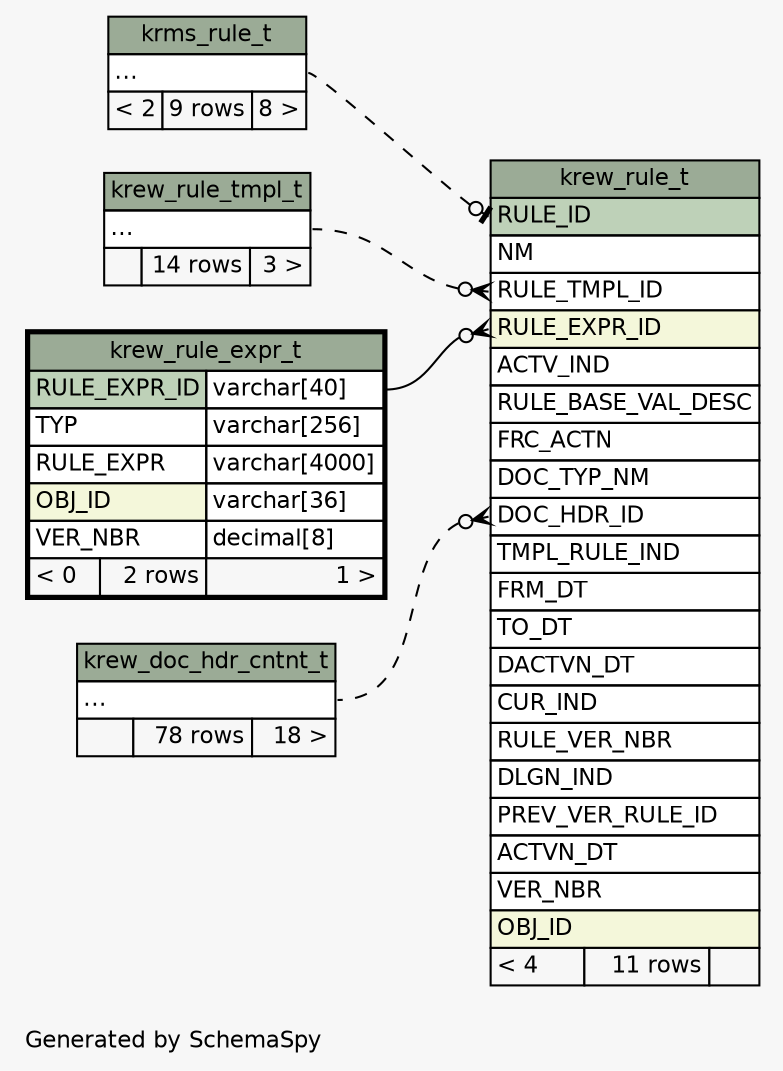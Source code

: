 // dot 2.28.0 on Mac OS X 10.7.2
// SchemaSpy rev 590
digraph "impliedTwoDegreesRelationshipsDiagram" {
  graph [
    rankdir="RL"
    bgcolor="#f7f7f7"
    label="\nGenerated by SchemaSpy"
    labeljust="l"
    nodesep="0.18"
    ranksep="0.46"
    fontname="Helvetica"
    fontsize="11"
  ];
  node [
    fontname="Helvetica"
    fontsize="11"
    shape="plaintext"
  ];
  edge [
    arrowsize="0.8"
  ];
  "krew_rule_t":"DOC_HDR_ID":w -> "krew_doc_hdr_cntnt_t":"elipses":e [arrowhead=none dir=back arrowtail=crowodot style=dashed];
  "krew_rule_t":"RULE_EXPR_ID":w -> "krew_rule_expr_t":"RULE_EXPR_ID.type":e [arrowhead=none dir=back arrowtail=crowodot];
  "krew_rule_t":"RULE_ID":w -> "krms_rule_t":"elipses":e [arrowhead=none dir=back arrowtail=teeodot style=dashed];
  "krew_rule_t":"RULE_TMPL_ID":w -> "krew_rule_tmpl_t":"elipses":e [arrowhead=none dir=back arrowtail=crowodot style=dashed];
  "krew_doc_hdr_cntnt_t" [
    label=<
    <TABLE BORDER="0" CELLBORDER="1" CELLSPACING="0" BGCOLOR="#ffffff">
      <TR><TD COLSPAN="3" BGCOLOR="#9bab96" ALIGN="CENTER">krew_doc_hdr_cntnt_t</TD></TR>
      <TR><TD PORT="elipses" COLSPAN="3" ALIGN="LEFT">...</TD></TR>
      <TR><TD ALIGN="LEFT" BGCOLOR="#f7f7f7">  </TD><TD ALIGN="RIGHT" BGCOLOR="#f7f7f7">78 rows</TD><TD ALIGN="RIGHT" BGCOLOR="#f7f7f7">18 &gt;</TD></TR>
    </TABLE>>
    URL="krew_doc_hdr_cntnt_t.html"
    tooltip="krew_doc_hdr_cntnt_t"
  ];
  "krew_rule_expr_t" [
    label=<
    <TABLE BORDER="2" CELLBORDER="1" CELLSPACING="0" BGCOLOR="#ffffff">
      <TR><TD COLSPAN="3" BGCOLOR="#9bab96" ALIGN="CENTER">krew_rule_expr_t</TD></TR>
      <TR><TD PORT="RULE_EXPR_ID" COLSPAN="2" BGCOLOR="#bed1b8" ALIGN="LEFT">RULE_EXPR_ID</TD><TD PORT="RULE_EXPR_ID.type" ALIGN="LEFT">varchar[40]</TD></TR>
      <TR><TD PORT="TYP" COLSPAN="2" ALIGN="LEFT">TYP</TD><TD PORT="TYP.type" ALIGN="LEFT">varchar[256]</TD></TR>
      <TR><TD PORT="RULE_EXPR" COLSPAN="2" ALIGN="LEFT">RULE_EXPR</TD><TD PORT="RULE_EXPR.type" ALIGN="LEFT">varchar[4000]</TD></TR>
      <TR><TD PORT="OBJ_ID" COLSPAN="2" BGCOLOR="#f4f7da" ALIGN="LEFT">OBJ_ID</TD><TD PORT="OBJ_ID.type" ALIGN="LEFT">varchar[36]</TD></TR>
      <TR><TD PORT="VER_NBR" COLSPAN="2" ALIGN="LEFT">VER_NBR</TD><TD PORT="VER_NBR.type" ALIGN="LEFT">decimal[8]</TD></TR>
      <TR><TD ALIGN="LEFT" BGCOLOR="#f7f7f7">&lt; 0</TD><TD ALIGN="RIGHT" BGCOLOR="#f7f7f7">2 rows</TD><TD ALIGN="RIGHT" BGCOLOR="#f7f7f7">1 &gt;</TD></TR>
    </TABLE>>
    URL="krew_rule_expr_t.html"
    tooltip="krew_rule_expr_t"
  ];
  "krew_rule_t" [
    label=<
    <TABLE BORDER="0" CELLBORDER="1" CELLSPACING="0" BGCOLOR="#ffffff">
      <TR><TD COLSPAN="3" BGCOLOR="#9bab96" ALIGN="CENTER">krew_rule_t</TD></TR>
      <TR><TD PORT="RULE_ID" COLSPAN="3" BGCOLOR="#bed1b8" ALIGN="LEFT">RULE_ID</TD></TR>
      <TR><TD PORT="NM" COLSPAN="3" ALIGN="LEFT">NM</TD></TR>
      <TR><TD PORT="RULE_TMPL_ID" COLSPAN="3" ALIGN="LEFT">RULE_TMPL_ID</TD></TR>
      <TR><TD PORT="RULE_EXPR_ID" COLSPAN="3" BGCOLOR="#f4f7da" ALIGN="LEFT">RULE_EXPR_ID</TD></TR>
      <TR><TD PORT="ACTV_IND" COLSPAN="3" ALIGN="LEFT">ACTV_IND</TD></TR>
      <TR><TD PORT="RULE_BASE_VAL_DESC" COLSPAN="3" ALIGN="LEFT">RULE_BASE_VAL_DESC</TD></TR>
      <TR><TD PORT="FRC_ACTN" COLSPAN="3" ALIGN="LEFT">FRC_ACTN</TD></TR>
      <TR><TD PORT="DOC_TYP_NM" COLSPAN="3" ALIGN="LEFT">DOC_TYP_NM</TD></TR>
      <TR><TD PORT="DOC_HDR_ID" COLSPAN="3" ALIGN="LEFT">DOC_HDR_ID</TD></TR>
      <TR><TD PORT="TMPL_RULE_IND" COLSPAN="3" ALIGN="LEFT">TMPL_RULE_IND</TD></TR>
      <TR><TD PORT="FRM_DT" COLSPAN="3" ALIGN="LEFT">FRM_DT</TD></TR>
      <TR><TD PORT="TO_DT" COLSPAN="3" ALIGN="LEFT">TO_DT</TD></TR>
      <TR><TD PORT="DACTVN_DT" COLSPAN="3" ALIGN="LEFT">DACTVN_DT</TD></TR>
      <TR><TD PORT="CUR_IND" COLSPAN="3" ALIGN="LEFT">CUR_IND</TD></TR>
      <TR><TD PORT="RULE_VER_NBR" COLSPAN="3" ALIGN="LEFT">RULE_VER_NBR</TD></TR>
      <TR><TD PORT="DLGN_IND" COLSPAN="3" ALIGN="LEFT">DLGN_IND</TD></TR>
      <TR><TD PORT="PREV_VER_RULE_ID" COLSPAN="3" ALIGN="LEFT">PREV_VER_RULE_ID</TD></TR>
      <TR><TD PORT="ACTVN_DT" COLSPAN="3" ALIGN="LEFT">ACTVN_DT</TD></TR>
      <TR><TD PORT="VER_NBR" COLSPAN="3" ALIGN="LEFT">VER_NBR</TD></TR>
      <TR><TD PORT="OBJ_ID" COLSPAN="3" BGCOLOR="#f4f7da" ALIGN="LEFT">OBJ_ID</TD></TR>
      <TR><TD ALIGN="LEFT" BGCOLOR="#f7f7f7">&lt; 4</TD><TD ALIGN="RIGHT" BGCOLOR="#f7f7f7">11 rows</TD><TD ALIGN="RIGHT" BGCOLOR="#f7f7f7">  </TD></TR>
    </TABLE>>
    URL="krew_rule_t.html"
    tooltip="krew_rule_t"
  ];
  "krew_rule_tmpl_t" [
    label=<
    <TABLE BORDER="0" CELLBORDER="1" CELLSPACING="0" BGCOLOR="#ffffff">
      <TR><TD COLSPAN="3" BGCOLOR="#9bab96" ALIGN="CENTER">krew_rule_tmpl_t</TD></TR>
      <TR><TD PORT="elipses" COLSPAN="3" ALIGN="LEFT">...</TD></TR>
      <TR><TD ALIGN="LEFT" BGCOLOR="#f7f7f7">  </TD><TD ALIGN="RIGHT" BGCOLOR="#f7f7f7">14 rows</TD><TD ALIGN="RIGHT" BGCOLOR="#f7f7f7">3 &gt;</TD></TR>
    </TABLE>>
    URL="krew_rule_tmpl_t.html"
    tooltip="krew_rule_tmpl_t"
  ];
  "krms_rule_t" [
    label=<
    <TABLE BORDER="0" CELLBORDER="1" CELLSPACING="0" BGCOLOR="#ffffff">
      <TR><TD COLSPAN="3" BGCOLOR="#9bab96" ALIGN="CENTER">krms_rule_t</TD></TR>
      <TR><TD PORT="elipses" COLSPAN="3" ALIGN="LEFT">...</TD></TR>
      <TR><TD ALIGN="LEFT" BGCOLOR="#f7f7f7">&lt; 2</TD><TD ALIGN="RIGHT" BGCOLOR="#f7f7f7">9 rows</TD><TD ALIGN="RIGHT" BGCOLOR="#f7f7f7">8 &gt;</TD></TR>
    </TABLE>>
    URL="krms_rule_t.html"
    tooltip="krms_rule_t"
  ];
}

